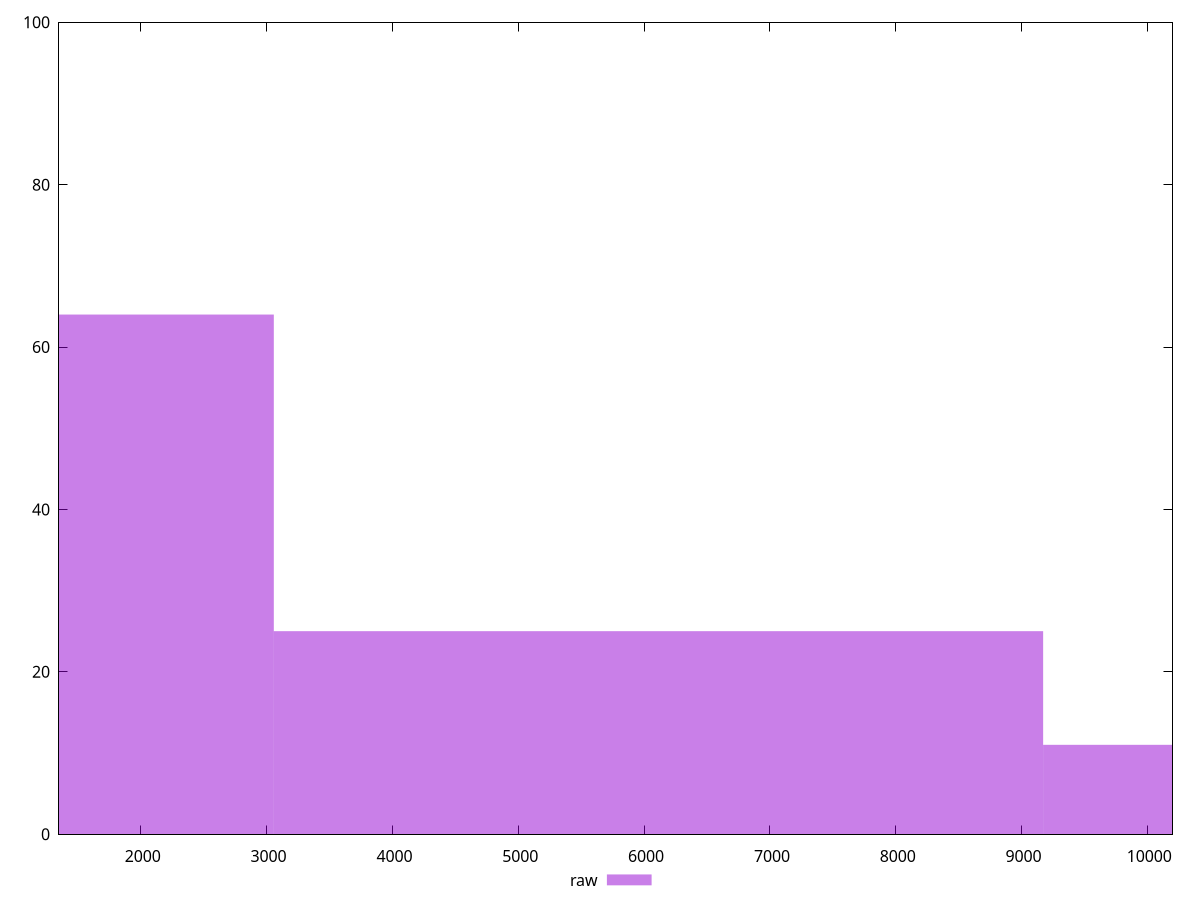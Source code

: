 reset

$raw <<EOF
0 64
6114.5632519077035 25
12229.126503815407 11
EOF

set key outside below
set boxwidth 6114.5632519077035
set xrange [1350:10200]
set yrange [0:100]
set trange [0:100]
set style fill transparent solid 0.5 noborder
set terminal svg size 640, 490 enhanced background rgb 'white'
set output "reprap/uses-text-compression/samples/pages/raw/histogram.svg"

plot $raw title "raw" with boxes

reset
